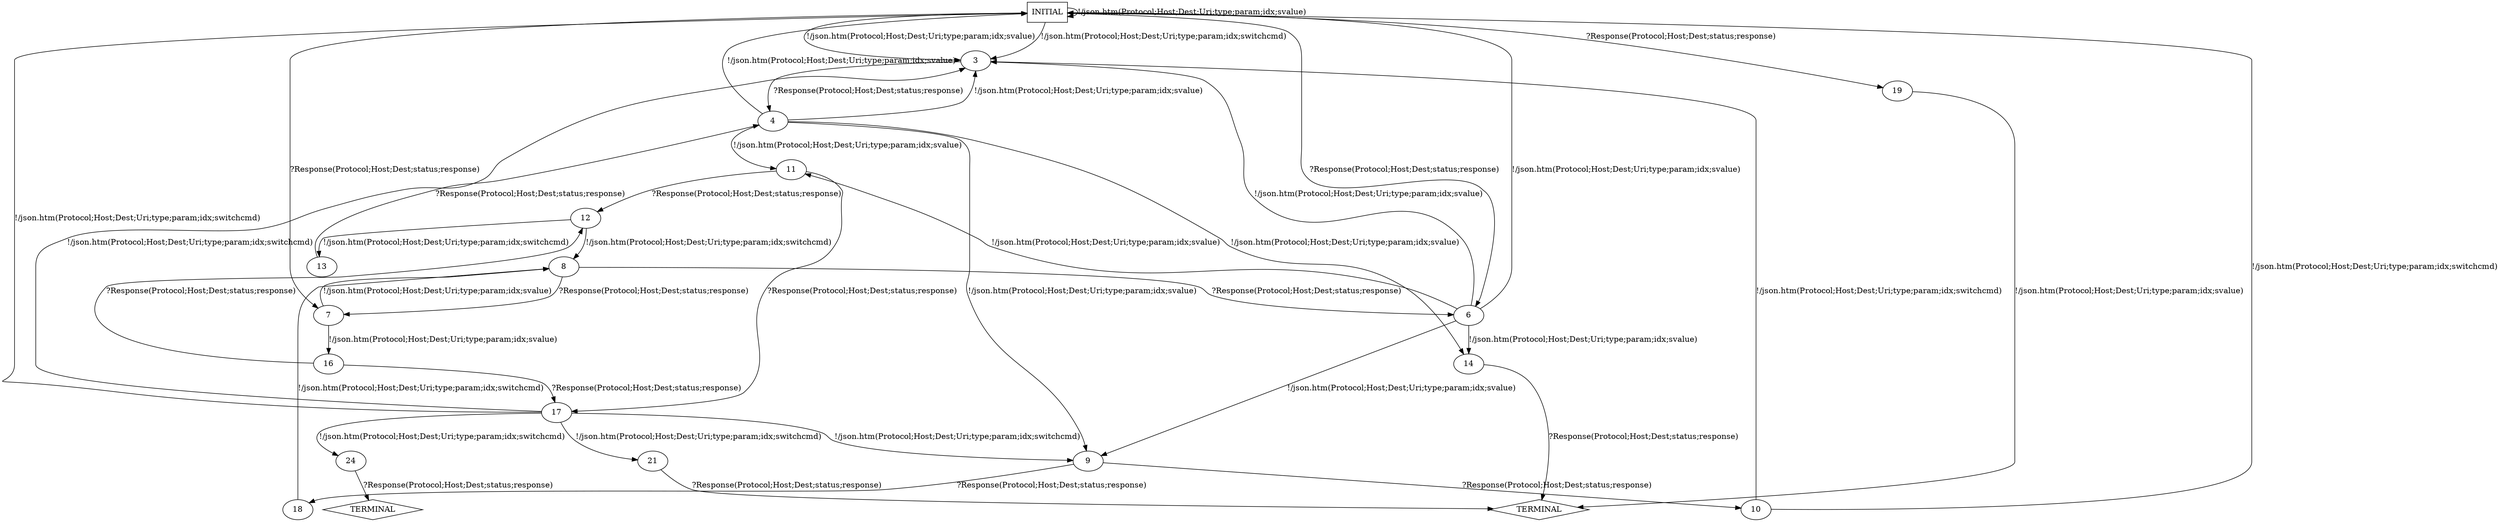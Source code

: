 digraph G {
  0 [label="INITIAL",shape=box];
  1 [label="TERMINAL",shape=diamond];
  3 [label="3"];
  4 [label="4"];
  6 [label="6"];
  7 [label="7"];
  8 [label="8"];
  9 [label="9"];
  10 [label="10"];
  11 [label="11"];
  12 [label="12"];
  13 [label="13"];
  14 [label="14"];
  16 [label="16"];
  17 [label="17"];
  18 [label="18"];
  19 [label="19"];
  21 [label="21"];
  23 [label="TERMINAL",shape=diamond];
  24 [label="24"];
0->3  [label="!/json.htm(Protocol;Host;Dest;Uri;type;param;idx;svalue)"];
3->4  [label="?Response(Protocol;Host;Dest;status;response)"];
4->3  [label="!/json.htm(Protocol;Host;Dest;Uri;type;param;idx;svalue)"];
4->14  [label="!/json.htm(Protocol;Host;Dest;Uri;type;param;idx;svalue)"];
4->9  [label="!/json.htm(Protocol;Host;Dest;Uri;type;param;idx;svalue)"];
4->11  [label="!/json.htm(Protocol;Host;Dest;Uri;type;param;idx;svalue)"];
4->0  [label="!/json.htm(Protocol;Host;Dest;Uri;type;param;idx;svalue)"]

0->19  [label="?Response(Protocol;Host;Dest;status;response)"]
0->7  [label="?Response(Protocol;Host;Dest;status;response)"]
0->6  [label="?Response(Protocol;Host;Dest;status;response)"]
6->14  [label="!/json.htm(Protocol;Host;Dest;Uri;type;param;idx;svalue)"];
6->9  [label="!/json.htm(Protocol;Host;Dest;Uri;type;param;idx;svalue)"];
6->0  [label="!/json.htm(Protocol;Host;Dest;Uri;type;param;idx;svalue)"]

6->11  [label="!/json.htm(Protocol;Host;Dest;Uri;type;param;idx;svalue)"];
6->3  [label="!/json.htm(Protocol;Host;Dest;Uri;type;param;idx;svalue)"];
7->8  [label="!/json.htm(Protocol;Host;Dest;Uri;type;param;idx;svalue)"];
7->16  [label="!/json.htm(Protocol;Host;Dest;Uri;type;param;idx;svalue)"];
8->7  [label="?Response(Protocol;Host;Dest;status;response)"];
8->6  [label="?Response(Protocol;Host;Dest;status;response)"];
9->18  [label="?Response(Protocol;Host;Dest;status;response)"];
9->10  [label="?Response(Protocol;Host;Dest;status;response)"];
10->3  [label="!/json.htm(Protocol;Host;Dest;Uri;type;param;idx;switchcmd)"];
10->0  [label="!/json.htm(Protocol;Host;Dest;Uri;type;param;idx;switchcmd)"]

11->12  [label="?Response(Protocol;Host;Dest;status;response)"];
11->17  [label="?Response(Protocol;Host;Dest;status;response)"];
12->13  [label="!/json.htm(Protocol;Host;Dest;Uri;type;param;idx;switchcmd)"];
12->8  [label="!/json.htm(Protocol;Host;Dest;Uri;type;param;idx;switchcmd)"];
13->4  [label="?Response(Protocol;Host;Dest;status;response)"];
14->1  [label="?Response(Protocol;Host;Dest;status;response)"];
0->3  [label="!/json.htm(Protocol;Host;Dest;Uri;type;param;idx;switchcmd)"];
16->12  [label="?Response(Protocol;Host;Dest;status;response)"];
16->17  [label="?Response(Protocol;Host;Dest;status;response)"];
17->24  [label="!/json.htm(Protocol;Host;Dest;Uri;type;param;idx;switchcmd)"];
17->21  [label="!/json.htm(Protocol;Host;Dest;Uri;type;param;idx;switchcmd)"];
17->9  [label="!/json.htm(Protocol;Host;Dest;Uri;type;param;idx;switchcmd)"];
17->3  [label="!/json.htm(Protocol;Host;Dest;Uri;type;param;idx;switchcmd)"];
17->0  [label="!/json.htm(Protocol;Host;Dest;Uri;type;param;idx;switchcmd)"]

18->8  [label="!/json.htm(Protocol;Host;Dest;Uri;type;param;idx;switchcmd)"];
19->1  [label="!/json.htm(Protocol;Host;Dest;Uri;type;param;idx;svalue)"];
0->0  [label="!/json.htm(Protocol;Host;Dest;Uri;type;param;idx;svalue)"]

21->1  [label="?Response(Protocol;Host;Dest;status;response)"];
24->23  [label="?Response(Protocol;Host;Dest;status;response)"]
}
